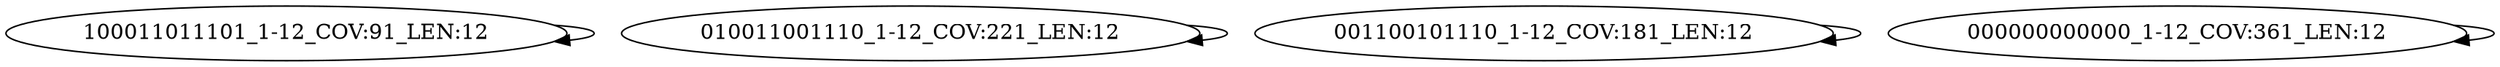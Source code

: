 digraph G {
    "100011011101_1-12_COV:91_LEN:12" -> "100011011101_1-12_COV:91_LEN:12";
    "010011001110_1-12_COV:221_LEN:12" -> "010011001110_1-12_COV:221_LEN:12";
    "001100101110_1-12_COV:181_LEN:12" -> "001100101110_1-12_COV:181_LEN:12";
    "000000000000_1-12_COV:361_LEN:12" -> "000000000000_1-12_COV:361_LEN:12";
}
